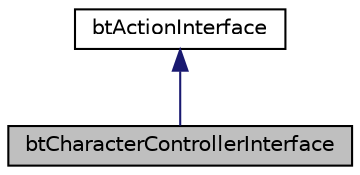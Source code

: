 digraph "btCharacterControllerInterface"
{
  edge [fontname="Helvetica",fontsize="10",labelfontname="Helvetica",labelfontsize="10"];
  node [fontname="Helvetica",fontsize="10",shape=record];
  Node1 [label="btCharacterControllerInterface",height=0.2,width=0.4,color="black", fillcolor="grey75", style="filled", fontcolor="black"];
  Node2 -> Node1 [dir="back",color="midnightblue",fontsize="10",style="solid"];
  Node2 [label="btActionInterface",height=0.2,width=0.4,color="black", fillcolor="white", style="filled",URL="$classbt_action_interface.html",tooltip="Basic interface to allow actions such as vehicles and characters to be updated inside a btDynamicsWor..."];
}
